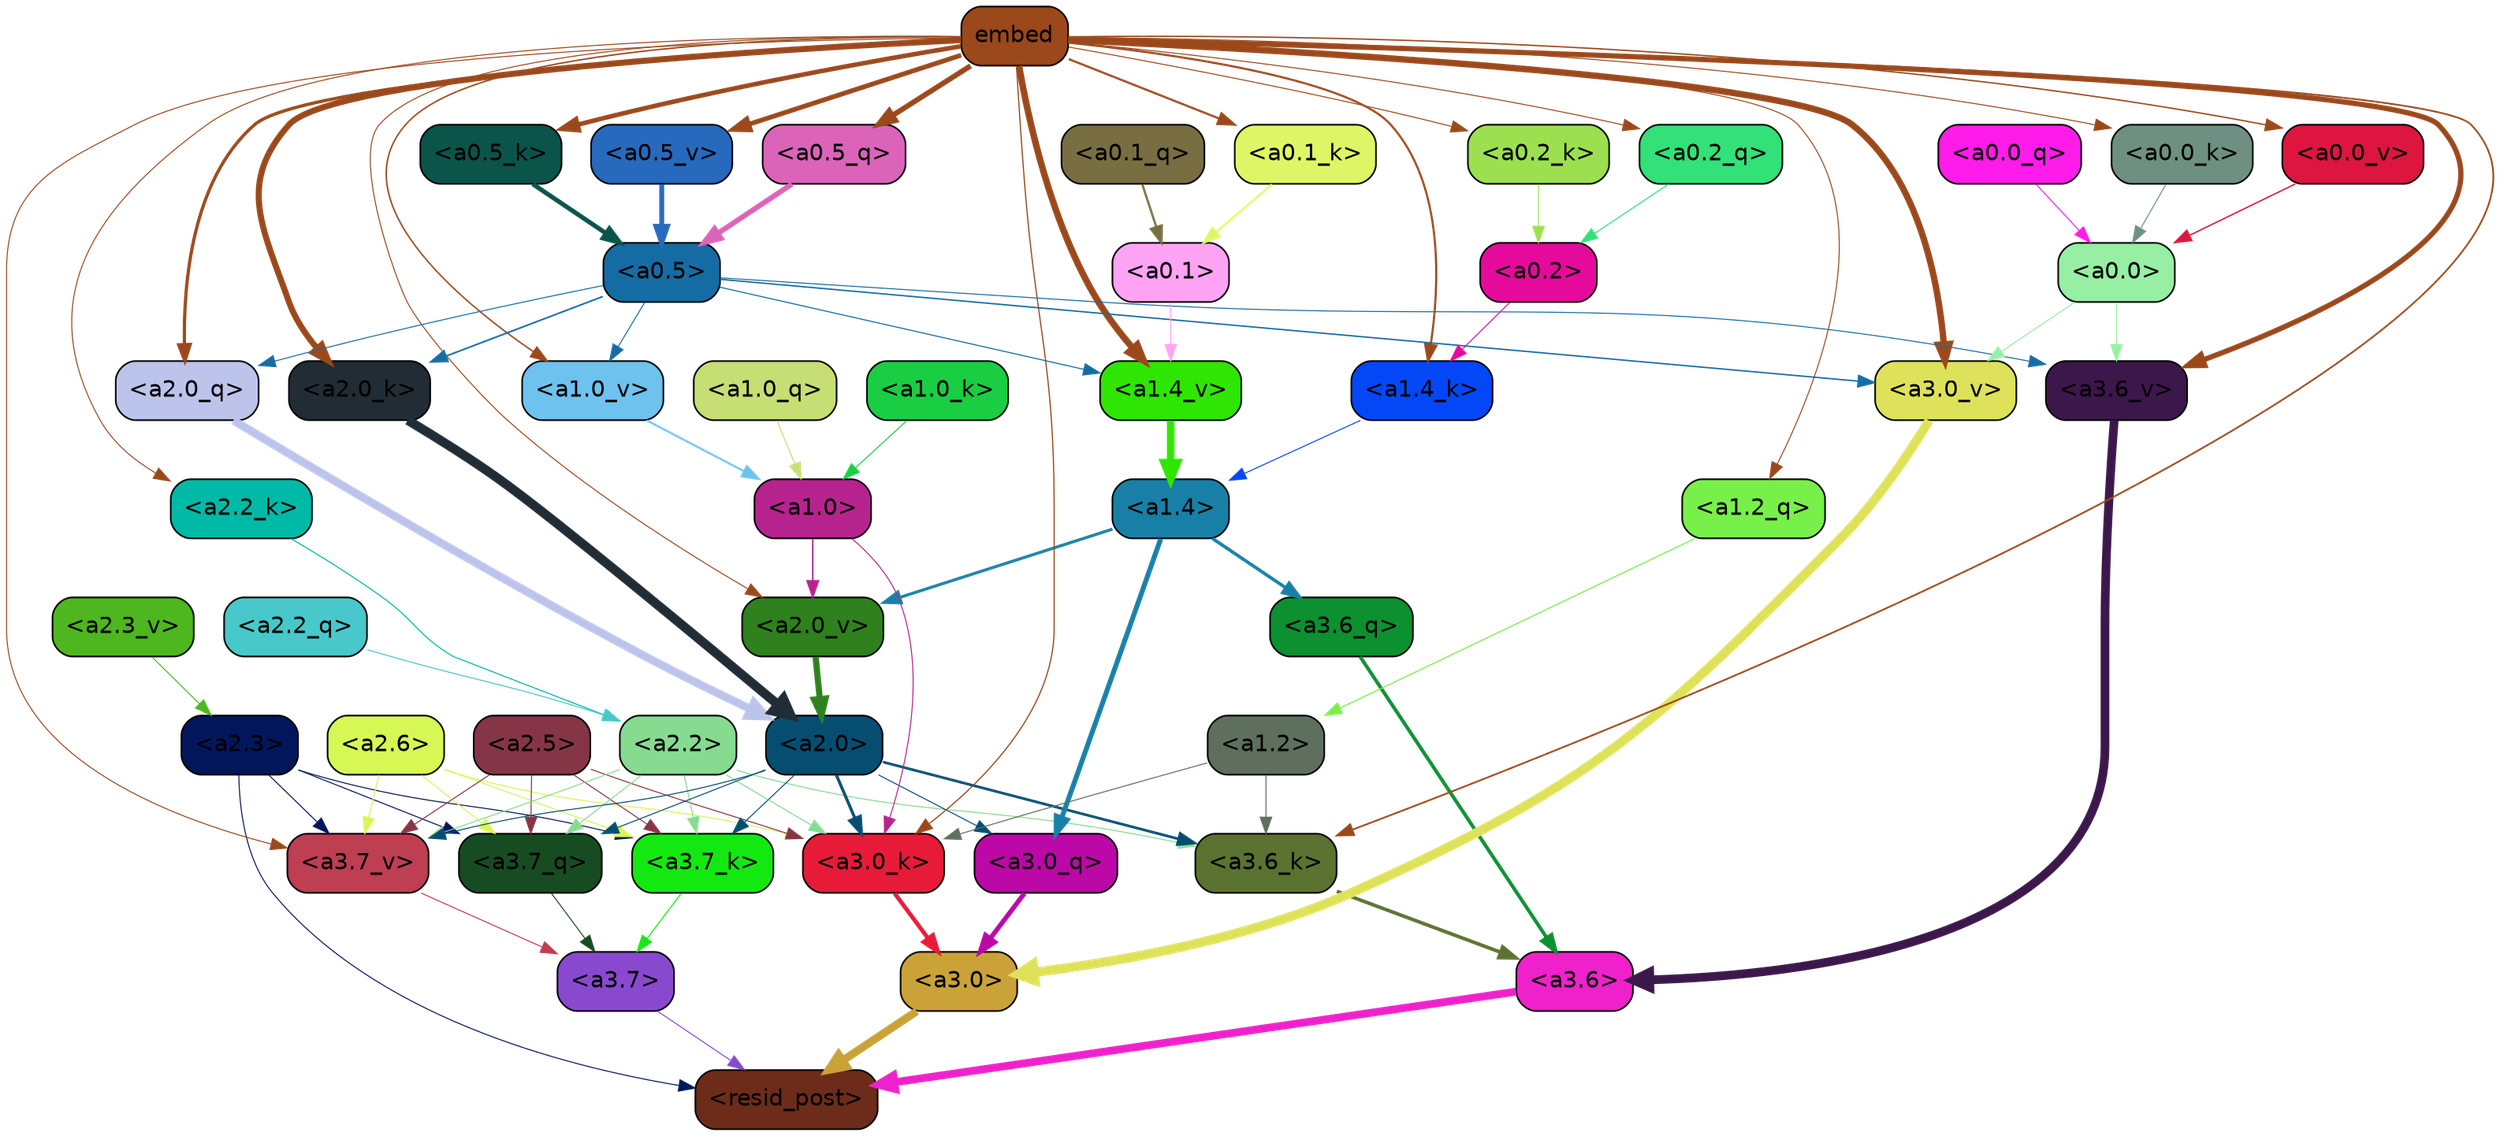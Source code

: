 strict digraph "" {
	graph [bgcolor=transparent,
		layout=dot,
		overlap=false,
		splines=true
	];
	"<a3.7>"	[color=black,
		fillcolor="#8949cf",
		fontname=Helvetica,
		shape=box,
		style="filled, rounded"];
	"<resid_post>"	[color=black,
		fillcolor="#6d2c1a",
		fontname=Helvetica,
		shape=box,
		style="filled, rounded"];
	"<a3.7>" -> "<resid_post>"	[color="#8949cf",
		penwidth=0.6];
	"<a3.6>"	[color=black,
		fillcolor="#ef21ca",
		fontname=Helvetica,
		shape=box,
		style="filled, rounded"];
	"<a3.6>" -> "<resid_post>"	[color="#ef21ca",
		penwidth=4.751592040061951];
	"<a3.0>"	[color=black,
		fillcolor="#cba237",
		fontname=Helvetica,
		shape=box,
		style="filled, rounded"];
	"<a3.0>" -> "<resid_post>"	[color="#cba237",
		penwidth=4.904066681861877];
	"<a2.3>"	[color=black,
		fillcolor="#02165b",
		fontname=Helvetica,
		shape=box,
		style="filled, rounded"];
	"<a2.3>" -> "<resid_post>"	[color="#02165b",
		penwidth=0.6];
	"<a3.7_q>"	[color=black,
		fillcolor="#174c22",
		fontname=Helvetica,
		shape=box,
		style="filled, rounded"];
	"<a2.3>" -> "<a3.7_q>"	[color="#02165b",
		penwidth=0.6];
	"<a3.7_k>"	[color=black,
		fillcolor="#13e910",
		fontname=Helvetica,
		shape=box,
		style="filled, rounded"];
	"<a2.3>" -> "<a3.7_k>"	[color="#02165b",
		penwidth=0.6];
	"<a3.7_v>"	[color=black,
		fillcolor="#be3e52",
		fontname=Helvetica,
		shape=box,
		style="filled, rounded"];
	"<a2.3>" -> "<a3.7_v>"	[color="#02165b",
		penwidth=0.6];
	"<a3.7_q>" -> "<a3.7>"	[color="#174c22",
		penwidth=0.6];
	"<a3.6_q>"	[color=black,
		fillcolor="#0c9030",
		fontname=Helvetica,
		shape=box,
		style="filled, rounded"];
	"<a3.6_q>" -> "<a3.6>"	[color="#0c9030",
		penwidth=2.160832464694977];
	"<a3.0_q>"	[color=black,
		fillcolor="#bb08a6",
		fontname=Helvetica,
		shape=box,
		style="filled, rounded"];
	"<a3.0_q>" -> "<a3.0>"	[color="#bb08a6",
		penwidth=2.870753765106201];
	"<a3.7_k>" -> "<a3.7>"	[color="#13e910",
		penwidth=0.6];
	"<a3.6_k>"	[color=black,
		fillcolor="#5b7230",
		fontname=Helvetica,
		shape=box,
		style="filled, rounded"];
	"<a3.6_k>" -> "<a3.6>"	[color="#5b7230",
		penwidth=2.13908451795578];
	"<a3.0_k>"	[color=black,
		fillcolor="#e71b38",
		fontname=Helvetica,
		shape=box,
		style="filled, rounded"];
	"<a3.0_k>" -> "<a3.0>"	[color="#e71b38",
		penwidth=2.520303964614868];
	"<a3.7_v>" -> "<a3.7>"	[color="#be3e52",
		penwidth=0.6];
	"<a3.6_v>"	[color=black,
		fillcolor="#3c174b",
		fontname=Helvetica,
		shape=box,
		style="filled, rounded"];
	"<a3.6_v>" -> "<a3.6>"	[color="#3c174b",
		penwidth=5.297133803367615];
	"<a3.0_v>"	[color=black,
		fillcolor="#dee25a",
		fontname=Helvetica,
		shape=box,
		style="filled, rounded"];
	"<a3.0_v>" -> "<a3.0>"	[color="#dee25a",
		penwidth=5.680712580680847];
	"<a2.6>"	[color=black,
		fillcolor="#d7f755",
		fontname=Helvetica,
		shape=box,
		style="filled, rounded"];
	"<a2.6>" -> "<a3.7_q>"	[color="#d7f755",
		penwidth=0.6];
	"<a2.6>" -> "<a3.7_k>"	[color="#d7f755",
		penwidth=0.6];
	"<a2.6>" -> "<a3.0_k>"	[color="#d7f755",
		penwidth=0.6];
	"<a2.6>" -> "<a3.7_v>"	[color="#d7f755",
		penwidth=0.6];
	"<a2.5>"	[color=black,
		fillcolor="#863547",
		fontname=Helvetica,
		shape=box,
		style="filled, rounded"];
	"<a2.5>" -> "<a3.7_q>"	[color="#863547",
		penwidth=0.6];
	"<a2.5>" -> "<a3.7_k>"	[color="#863547",
		penwidth=0.6];
	"<a2.5>" -> "<a3.0_k>"	[color="#863547",
		penwidth=0.6];
	"<a2.5>" -> "<a3.7_v>"	[color="#863547",
		penwidth=0.6];
	"<a2.2>"	[color=black,
		fillcolor="#86db91",
		fontname=Helvetica,
		shape=box,
		style="filled, rounded"];
	"<a2.2>" -> "<a3.7_q>"	[color="#86db91",
		penwidth=0.6];
	"<a2.2>" -> "<a3.7_k>"	[color="#86db91",
		penwidth=0.6];
	"<a2.2>" -> "<a3.6_k>"	[color="#86db91",
		penwidth=0.6];
	"<a2.2>" -> "<a3.0_k>"	[color="#86db91",
		penwidth=0.6];
	"<a2.2>" -> "<a3.7_v>"	[color="#86db91",
		penwidth=0.6];
	"<a2.0>"	[color=black,
		fillcolor="#064e71",
		fontname=Helvetica,
		shape=box,
		style="filled, rounded"];
	"<a2.0>" -> "<a3.7_q>"	[color="#064e71",
		penwidth=0.6];
	"<a2.0>" -> "<a3.0_q>"	[color="#064e71",
		penwidth=0.6];
	"<a2.0>" -> "<a3.7_k>"	[color="#064e71",
		penwidth=0.6];
	"<a2.0>" -> "<a3.6_k>"	[color="#064e71",
		penwidth=1.5897698998451233];
	"<a2.0>" -> "<a3.0_k>"	[color="#064e71",
		penwidth=1.8405593037605286];
	"<a2.0>" -> "<a3.7_v>"	[color="#064e71",
		penwidth=0.6];
	"<a1.4>"	[color=black,
		fillcolor="#1880a7",
		fontname=Helvetica,
		shape=box,
		style="filled, rounded"];
	"<a1.4>" -> "<a3.6_q>"	[color="#1880a7",
		penwidth=2.0260728895664215];
	"<a1.4>" -> "<a3.0_q>"	[color="#1880a7",
		penwidth=3.0185627341270447];
	"<a2.0_v>"	[color=black,
		fillcolor="#2e811d",
		fontname=Helvetica,
		shape=box,
		style="filled, rounded"];
	"<a1.4>" -> "<a2.0_v>"	[color="#1880a7",
		penwidth=1.7970525026321411];
	"<a1.2>"	[color=black,
		fillcolor="#5e705d",
		fontname=Helvetica,
		shape=box,
		style="filled, rounded"];
	"<a1.2>" -> "<a3.6_k>"	[color="#5e705d",
		penwidth=0.6];
	"<a1.2>" -> "<a3.0_k>"	[color="#5e705d",
		penwidth=0.6];
	embed	[color=black,
		fillcolor="#9b481b",
		fontname=Helvetica,
		shape=box,
		style="filled, rounded"];
	embed -> "<a3.6_k>"	[color="#9b481b",
		penwidth=1.046662151813507];
	embed -> "<a3.0_k>"	[color="#9b481b",
		penwidth=0.6995279788970947];
	embed -> "<a3.7_v>"	[color="#9b481b",
		penwidth=0.6];
	embed -> "<a3.6_v>"	[color="#9b481b",
		penwidth=3.1840110421180725];
	embed -> "<a3.0_v>"	[color="#9b481b",
		penwidth=3.9005755856633186];
	"<a2.0_q>"	[color=black,
		fillcolor="#bdc4eb",
		fontname=Helvetica,
		shape=box,
		style="filled, rounded"];
	embed -> "<a2.0_q>"	[color="#9b481b",
		penwidth=1.9669389724731445];
	"<a2.2_k>"	[color=black,
		fillcolor="#00b9a6",
		fontname=Helvetica,
		shape=box,
		style="filled, rounded"];
	embed -> "<a2.2_k>"	[color="#9b481b",
		penwidth=0.6];
	"<a2.0_k>"	[color=black,
		fillcolor="#212c35",
		fontname=Helvetica,
		shape=box,
		style="filled, rounded"];
	embed -> "<a2.0_k>"	[color="#9b481b",
		penwidth=3.6898754835128784];
	embed -> "<a2.0_v>"	[color="#9b481b",
		penwidth=0.6];
	"<a1.2_q>"	[color=black,
		fillcolor="#78f04a",
		fontname=Helvetica,
		shape=box,
		style="filled, rounded"];
	embed -> "<a1.2_q>"	[color="#9b481b",
		penwidth=0.6];
	"<a1.4_k>"	[color=black,
		fillcolor="#0447f7",
		fontname=Helvetica,
		shape=box,
		style="filled, rounded"];
	embed -> "<a1.4_k>"	[color="#9b481b",
		penwidth=1.2758672684431076];
	"<a1.4_v>"	[color=black,
		fillcolor="#2fe502",
		fontname=Helvetica,
		shape=box,
		style="filled, rounded"];
	embed -> "<a1.4_v>"	[color="#9b481b",
		penwidth=3.992354243993759];
	"<a1.0_v>"	[color=black,
		fillcolor="#6ec2ee",
		fontname=Helvetica,
		shape=box,
		style="filled, rounded"];
	embed -> "<a1.0_v>"	[color="#9b481b",
		penwidth=0.8768336176872253];
	"<a0.5_q>"	[color=black,
		fillcolor="#dc63ba",
		fontname=Helvetica,
		shape=box,
		style="filled, rounded"];
	embed -> "<a0.5_q>"	[color="#9b481b",
		penwidth=3.219070255756378];
	"<a0.2_q>"	[color=black,
		fillcolor="#32e178",
		fontname=Helvetica,
		shape=box,
		style="filled, rounded"];
	embed -> "<a0.2_q>"	[color="#9b481b",
		penwidth=0.6];
	"<a0.5_k>"	[color=black,
		fillcolor="#0b5449",
		fontname=Helvetica,
		shape=box,
		style="filled, rounded"];
	embed -> "<a0.5_k>"	[color="#9b481b",
		penwidth=2.7730610966682434];
	"<a0.2_k>"	[color=black,
		fillcolor="#9ce050",
		fontname=Helvetica,
		shape=box,
		style="filled, rounded"];
	embed -> "<a0.2_k>"	[color="#9b481b",
		penwidth=0.6];
	"<a0.1_k>"	[color=black,
		fillcolor="#def666",
		fontname=Helvetica,
		shape=box,
		style="filled, rounded"];
	embed -> "<a0.1_k>"	[color="#9b481b",
		penwidth=1.2810890674591064];
	"<a0.0_k>"	[color=black,
		fillcolor="#6e9082",
		fontname=Helvetica,
		shape=box,
		style="filled, rounded"];
	embed -> "<a0.0_k>"	[color="#9b481b",
		penwidth=0.6];
	"<a0.5_v>"	[color=black,
		fillcolor="#2769bd",
		fontname=Helvetica,
		shape=box,
		style="filled, rounded"];
	embed -> "<a0.5_v>"	[color="#9b481b",
		penwidth=2.881743907928467];
	"<a0.0_v>"	[color=black,
		fillcolor="#dd153f",
		fontname=Helvetica,
		shape=box,
		style="filled, rounded"];
	embed -> "<a0.0_v>"	[color="#9b481b",
		penwidth=0.819606889039278];
	"<a1.0>"	[color=black,
		fillcolor="#b7238e",
		fontname=Helvetica,
		shape=box,
		style="filled, rounded"];
	"<a1.0>" -> "<a3.0_k>"	[color="#b7238e",
		penwidth=0.6];
	"<a1.0>" -> "<a2.0_v>"	[color="#b7238e",
		penwidth=0.8836666345596313];
	"<a0.5>"	[color=black,
		fillcolor="#156ca4",
		fontname=Helvetica,
		shape=box,
		style="filled, rounded"];
	"<a0.5>" -> "<a3.6_v>"	[color="#156ca4",
		penwidth=0.6];
	"<a0.5>" -> "<a3.0_v>"	[color="#156ca4",
		penwidth=0.8493617177009583];
	"<a0.5>" -> "<a2.0_q>"	[color="#156ca4",
		penwidth=0.6];
	"<a0.5>" -> "<a2.0_k>"	[color="#156ca4",
		penwidth=0.9942188858985901];
	"<a0.5>" -> "<a1.4_v>"	[color="#156ca4",
		penwidth=0.6379710733890533];
	"<a0.5>" -> "<a1.0_v>"	[color="#156ca4",
		penwidth=0.6];
	"<a0.0>"	[color=black,
		fillcolor="#96efa3",
		fontname=Helvetica,
		shape=box,
		style="filled, rounded"];
	"<a0.0>" -> "<a3.6_v>"	[color="#96efa3",
		penwidth=0.6];
	"<a0.0>" -> "<a3.0_v>"	[color="#96efa3",
		penwidth=0.6];
	"<a2.2_q>"	[color=black,
		fillcolor="#48c8ca",
		fontname=Helvetica,
		shape=box,
		style="filled, rounded"];
	"<a2.2_q>" -> "<a2.2>"	[color="#48c8ca",
		penwidth=0.6];
	"<a2.0_q>" -> "<a2.0>"	[color="#bdc4eb",
		penwidth=5.0040658712387085];
	"<a2.2_k>" -> "<a2.2>"	[color="#00b9a6",
		penwidth=0.6304321400821209];
	"<a2.0_k>" -> "<a2.0>"	[color="#212c35",
		penwidth=5.6445024609565735];
	"<a2.3_v>"	[color=black,
		fillcolor="#4eb61e",
		fontname=Helvetica,
		shape=box,
		style="filled, rounded"];
	"<a2.3_v>" -> "<a2.3>"	[color="#4eb61e",
		penwidth=0.6];
	"<a2.0_v>" -> "<a2.0>"	[color="#2e811d",
		penwidth=3.781584322452545];
	"<a1.2_q>" -> "<a1.2>"	[color="#78f04a",
		penwidth=0.6481351256370544];
	"<a1.0_q>"	[color=black,
		fillcolor="#c6de73",
		fontname=Helvetica,
		shape=box,
		style="filled, rounded"];
	"<a1.0_q>" -> "<a1.0>"	[color="#c6de73",
		penwidth=0.6];
	"<a1.4_k>" -> "<a1.4>"	[color="#0447f7",
		penwidth=0.6];
	"<a1.0_k>"	[color=black,
		fillcolor="#19ce43",
		fontname=Helvetica,
		shape=box,
		style="filled, rounded"];
	"<a1.0_k>" -> "<a1.0>"	[color="#19ce43",
		penwidth=0.6];
	"<a1.4_v>" -> "<a1.4>"	[color="#2fe502",
		penwidth=4.602061748504639];
	"<a1.0_v>" -> "<a1.0>"	[color="#6ec2ee",
		penwidth=1.227757602930069];
	"<a0.2>"	[color=black,
		fillcolor="#e50a9c",
		fontname=Helvetica,
		shape=box,
		style="filled, rounded"];
	"<a0.2>" -> "<a1.4_k>"	[color="#e50a9c",
		penwidth=0.6];
	"<a0.1>"	[color=black,
		fillcolor="#ffa3f4",
		fontname=Helvetica,
		shape=box,
		style="filled, rounded"];
	"<a0.1>" -> "<a1.4_v>"	[color="#ffa3f4",
		penwidth=0.6];
	"<a0.5_q>" -> "<a0.5>"	[color="#dc63ba",
		penwidth=3.219071626663208];
	"<a0.2_q>" -> "<a0.2>"	[color="#32e178",
		penwidth=0.6];
	"<a0.1_q>"	[color=black,
		fillcolor="#786e42",
		fontname=Helvetica,
		shape=box,
		style="filled, rounded"];
	"<a0.1_q>" -> "<a0.1>"	[color="#786e42",
		penwidth=1.3519257307052612];
	"<a0.0_q>"	[color=black,
		fillcolor="#ff1be9",
		fontname=Helvetica,
		shape=box,
		style="filled, rounded"];
	"<a0.0_q>" -> "<a0.0>"	[color="#ff1be9",
		penwidth=0.6];
	"<a0.5_k>" -> "<a0.5>"	[color="#0b5449",
		penwidth=2.7730584144592285];
	"<a0.2_k>" -> "<a0.2>"	[color="#9ce050",
		penwidth=0.6];
	"<a0.1_k>" -> "<a0.1>"	[color="#def666",
		penwidth=1.281095266342163];
	"<a0.0_k>" -> "<a0.0>"	[color="#6e9082",
		penwidth=0.6];
	"<a0.5_v>" -> "<a0.5>"	[color="#2769bd",
		penwidth=2.9687485098838806];
	"<a0.0_v>" -> "<a0.0>"	[color="#dd153f",
		penwidth=0.8196042068302631];
}
